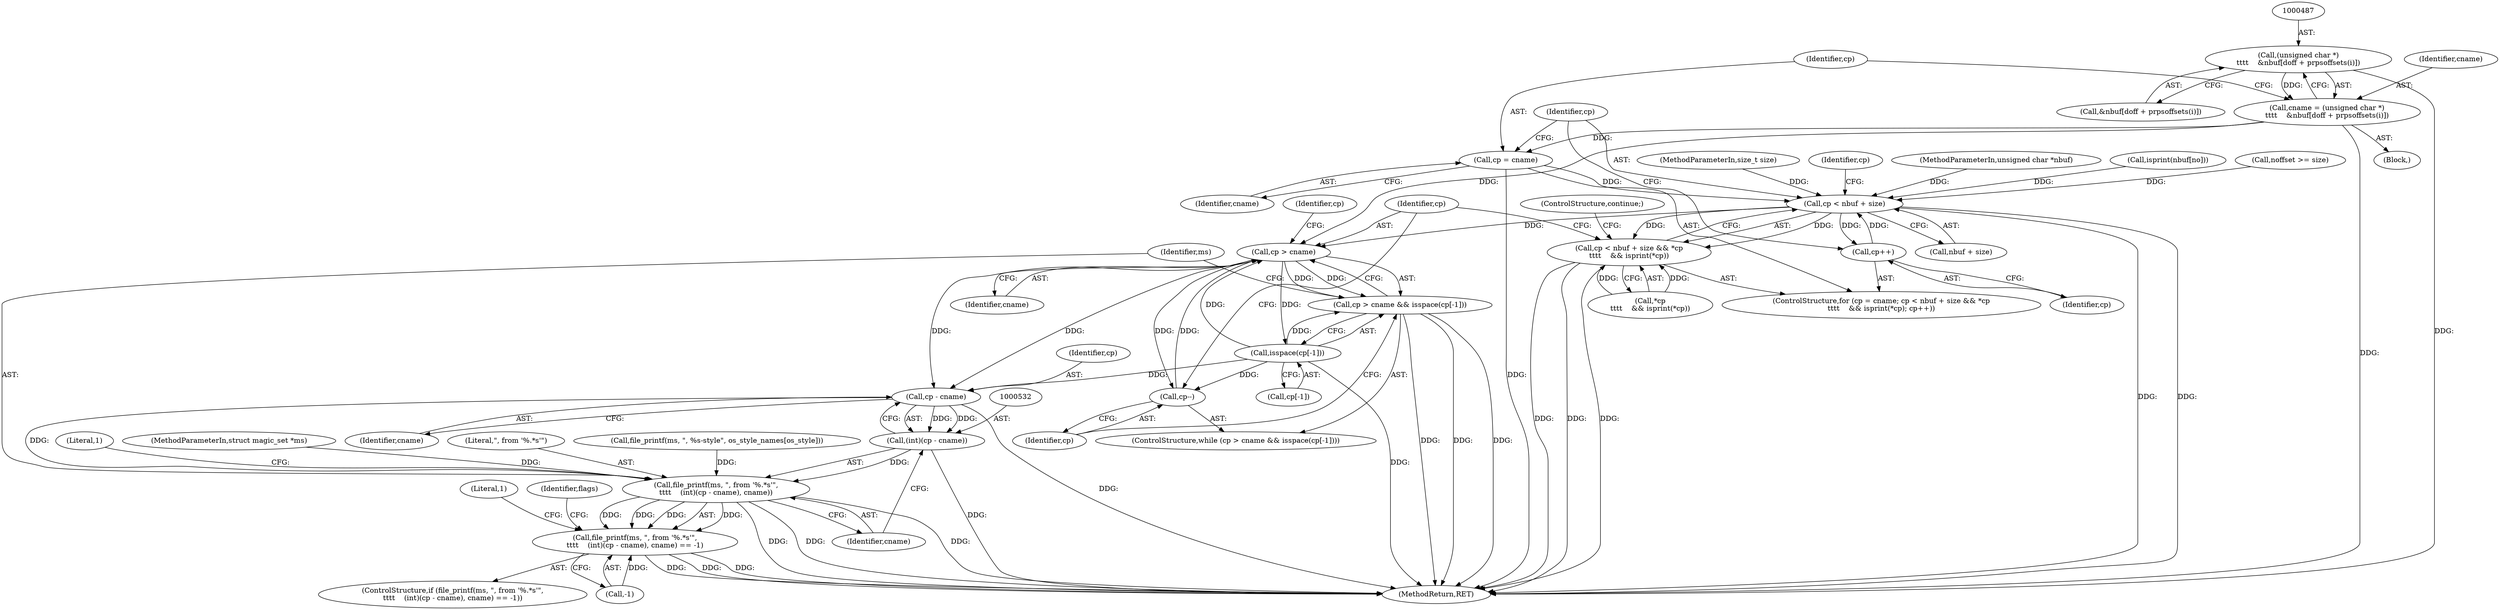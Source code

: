 digraph "0_file_2858eaf99f6cc5aae129bcbf1e24ad160240185f@array" {
"1000486" [label="(Call,(unsigned char *)\n\t\t\t\t    &nbuf[doff + prpsoffsets(i)])"];
"1000484" [label="(Call,cname = (unsigned char *)\n\t\t\t\t    &nbuf[doff + prpsoffsets(i)])"];
"1000496" [label="(Call,cp = cname)"];
"1000500" [label="(Call,cp < nbuf + size)"];
"1000499" [label="(Call,cp < nbuf + size && *cp\n\t\t\t\t    && isprint(*cp))"];
"1000511" [label="(Call,cp++)"];
"1000516" [label="(Call,cp > cname)"];
"1000515" [label="(Call,cp > cname && isspace(cp[-1]))"];
"1000519" [label="(Call,isspace(cp[-1]))"];
"1000524" [label="(Call,cp--)"];
"1000533" [label="(Call,cp - cname)"];
"1000531" [label="(Call,(int)(cp - cname))"];
"1000528" [label="(Call,file_printf(ms, \", from '%.*s'\",\n\t\t\t\t    (int)(cp - cname), cname))"];
"1000527" [label="(Call,file_printf(ms, \", from '%.*s'\",\n\t\t\t\t    (int)(cp - cname), cname) == -1)"];
"1000514" [label="(ControlStructure,while (cp > cname && isspace(cp[-1])))"];
"1000498" [label="(Identifier,cname)"];
"1000499" [label="(Call,cp < nbuf + size && *cp\n\t\t\t\t    && isprint(*cp))"];
"1000533" [label="(Call,cp - cname)"];
"1000520" [label="(Call,cp[-1])"];
"1000540" [label="(Literal,1)"];
"1000484" [label="(Call,cname = (unsigned char *)\n\t\t\t\t    &nbuf[doff + prpsoffsets(i)])"];
"1000486" [label="(Call,(unsigned char *)\n\t\t\t\t    &nbuf[doff + prpsoffsets(i)])"];
"1000119" [label="(MethodParameterIn,size_t size)"];
"1000515" [label="(Call,cp > cname && isspace(cp[-1]))"];
"1000500" [label="(Call,cp < nbuf + size)"];
"1000531" [label="(Call,(int)(cp - cname))"];
"1000507" [label="(Identifier,cp)"];
"1000519" [label="(Call,isspace(cp[-1]))"];
"1000485" [label="(Identifier,cname)"];
"1000526" [label="(ControlStructure,if (file_printf(ms, \", from '%.*s'\",\n\t\t\t\t    (int)(cp - cname), cname) == -1))"];
"1000512" [label="(Identifier,cp)"];
"1000535" [label="(Identifier,cname)"];
"1000524" [label="(Call,cp--)"];
"1000502" [label="(Call,nbuf + size)"];
"1000501" [label="(Identifier,cp)"];
"1000525" [label="(Identifier,cp)"];
"1000534" [label="(Identifier,cp)"];
"1000111" [label="(MethodParameterIn,unsigned char *nbuf)"];
"1000488" [label="(Call,&nbuf[doff + prpsoffsets(i)])"];
"1000538" [label="(Literal,1)"];
"1000551" [label="(MethodReturn,RET)"];
"1000110" [label="(MethodParameterIn,struct magic_set *ms)"];
"1000495" [label="(ControlStructure,for (cp = cname; cp < nbuf + size && *cp\n\t\t\t\t    && isprint(*cp); cp++))"];
"1000516" [label="(Call,cp > cname)"];
"1000527" [label="(Call,file_printf(ms, \", from '%.*s'\",\n\t\t\t\t    (int)(cp - cname), cname) == -1)"];
"1000521" [label="(Identifier,cp)"];
"1000517" [label="(Identifier,cp)"];
"1000528" [label="(Call,file_printf(ms, \", from '%.*s'\",\n\t\t\t\t    (int)(cp - cname), cname))"];
"1000530" [label="(Literal,\", from '%.*s'\")"];
"1000511" [label="(Call,cp++)"];
"1000496" [label="(Call,cp = cname)"];
"1000513" [label="(ControlStructure,continue;)"];
"1000475" [label="(Call,isprint(nbuf[no]))"];
"1000364" [label="(Block,)"];
"1000543" [label="(Identifier,flags)"];
"1000529" [label="(Identifier,ms)"];
"1000505" [label="(Call,*cp\n\t\t\t\t    && isprint(*cp))"];
"1000497" [label="(Identifier,cp)"];
"1000216" [label="(Call,file_printf(ms, \", %s-style\", os_style_names[os_style]))"];
"1000396" [label="(Call,noffset >= size)"];
"1000537" [label="(Call,-1)"];
"1000518" [label="(Identifier,cname)"];
"1000536" [label="(Identifier,cname)"];
"1000486" -> "1000484"  [label="AST: "];
"1000486" -> "1000488"  [label="CFG: "];
"1000487" -> "1000486"  [label="AST: "];
"1000488" -> "1000486"  [label="AST: "];
"1000484" -> "1000486"  [label="CFG: "];
"1000486" -> "1000551"  [label="DDG: "];
"1000486" -> "1000484"  [label="DDG: "];
"1000484" -> "1000364"  [label="AST: "];
"1000485" -> "1000484"  [label="AST: "];
"1000497" -> "1000484"  [label="CFG: "];
"1000484" -> "1000551"  [label="DDG: "];
"1000484" -> "1000496"  [label="DDG: "];
"1000484" -> "1000516"  [label="DDG: "];
"1000496" -> "1000495"  [label="AST: "];
"1000496" -> "1000498"  [label="CFG: "];
"1000497" -> "1000496"  [label="AST: "];
"1000498" -> "1000496"  [label="AST: "];
"1000501" -> "1000496"  [label="CFG: "];
"1000496" -> "1000551"  [label="DDG: "];
"1000496" -> "1000500"  [label="DDG: "];
"1000500" -> "1000499"  [label="AST: "];
"1000500" -> "1000502"  [label="CFG: "];
"1000501" -> "1000500"  [label="AST: "];
"1000502" -> "1000500"  [label="AST: "];
"1000507" -> "1000500"  [label="CFG: "];
"1000499" -> "1000500"  [label="CFG: "];
"1000500" -> "1000551"  [label="DDG: "];
"1000500" -> "1000551"  [label="DDG: "];
"1000500" -> "1000499"  [label="DDG: "];
"1000500" -> "1000499"  [label="DDG: "];
"1000511" -> "1000500"  [label="DDG: "];
"1000475" -> "1000500"  [label="DDG: "];
"1000111" -> "1000500"  [label="DDG: "];
"1000396" -> "1000500"  [label="DDG: "];
"1000119" -> "1000500"  [label="DDG: "];
"1000500" -> "1000511"  [label="DDG: "];
"1000500" -> "1000516"  [label="DDG: "];
"1000499" -> "1000495"  [label="AST: "];
"1000499" -> "1000505"  [label="CFG: "];
"1000505" -> "1000499"  [label="AST: "];
"1000513" -> "1000499"  [label="CFG: "];
"1000517" -> "1000499"  [label="CFG: "];
"1000499" -> "1000551"  [label="DDG: "];
"1000499" -> "1000551"  [label="DDG: "];
"1000499" -> "1000551"  [label="DDG: "];
"1000505" -> "1000499"  [label="DDG: "];
"1000505" -> "1000499"  [label="DDG: "];
"1000511" -> "1000495"  [label="AST: "];
"1000511" -> "1000512"  [label="CFG: "];
"1000512" -> "1000511"  [label="AST: "];
"1000501" -> "1000511"  [label="CFG: "];
"1000516" -> "1000515"  [label="AST: "];
"1000516" -> "1000518"  [label="CFG: "];
"1000517" -> "1000516"  [label="AST: "];
"1000518" -> "1000516"  [label="AST: "];
"1000521" -> "1000516"  [label="CFG: "];
"1000515" -> "1000516"  [label="CFG: "];
"1000516" -> "1000515"  [label="DDG: "];
"1000516" -> "1000515"  [label="DDG: "];
"1000524" -> "1000516"  [label="DDG: "];
"1000519" -> "1000516"  [label="DDG: "];
"1000516" -> "1000519"  [label="DDG: "];
"1000516" -> "1000524"  [label="DDG: "];
"1000516" -> "1000533"  [label="DDG: "];
"1000516" -> "1000533"  [label="DDG: "];
"1000515" -> "1000514"  [label="AST: "];
"1000515" -> "1000519"  [label="CFG: "];
"1000519" -> "1000515"  [label="AST: "];
"1000525" -> "1000515"  [label="CFG: "];
"1000529" -> "1000515"  [label="CFG: "];
"1000515" -> "1000551"  [label="DDG: "];
"1000515" -> "1000551"  [label="DDG: "];
"1000515" -> "1000551"  [label="DDG: "];
"1000519" -> "1000515"  [label="DDG: "];
"1000519" -> "1000520"  [label="CFG: "];
"1000520" -> "1000519"  [label="AST: "];
"1000519" -> "1000551"  [label="DDG: "];
"1000519" -> "1000524"  [label="DDG: "];
"1000519" -> "1000533"  [label="DDG: "];
"1000524" -> "1000514"  [label="AST: "];
"1000524" -> "1000525"  [label="CFG: "];
"1000525" -> "1000524"  [label="AST: "];
"1000517" -> "1000524"  [label="CFG: "];
"1000533" -> "1000531"  [label="AST: "];
"1000533" -> "1000535"  [label="CFG: "];
"1000534" -> "1000533"  [label="AST: "];
"1000535" -> "1000533"  [label="AST: "];
"1000531" -> "1000533"  [label="CFG: "];
"1000533" -> "1000551"  [label="DDG: "];
"1000533" -> "1000531"  [label="DDG: "];
"1000533" -> "1000531"  [label="DDG: "];
"1000533" -> "1000528"  [label="DDG: "];
"1000531" -> "1000528"  [label="AST: "];
"1000532" -> "1000531"  [label="AST: "];
"1000536" -> "1000531"  [label="CFG: "];
"1000531" -> "1000551"  [label="DDG: "];
"1000531" -> "1000528"  [label="DDG: "];
"1000528" -> "1000527"  [label="AST: "];
"1000528" -> "1000536"  [label="CFG: "];
"1000529" -> "1000528"  [label="AST: "];
"1000530" -> "1000528"  [label="AST: "];
"1000536" -> "1000528"  [label="AST: "];
"1000538" -> "1000528"  [label="CFG: "];
"1000528" -> "1000551"  [label="DDG: "];
"1000528" -> "1000551"  [label="DDG: "];
"1000528" -> "1000551"  [label="DDG: "];
"1000528" -> "1000527"  [label="DDG: "];
"1000528" -> "1000527"  [label="DDG: "];
"1000528" -> "1000527"  [label="DDG: "];
"1000528" -> "1000527"  [label="DDG: "];
"1000216" -> "1000528"  [label="DDG: "];
"1000110" -> "1000528"  [label="DDG: "];
"1000527" -> "1000526"  [label="AST: "];
"1000527" -> "1000537"  [label="CFG: "];
"1000537" -> "1000527"  [label="AST: "];
"1000540" -> "1000527"  [label="CFG: "];
"1000543" -> "1000527"  [label="CFG: "];
"1000527" -> "1000551"  [label="DDG: "];
"1000527" -> "1000551"  [label="DDG: "];
"1000527" -> "1000551"  [label="DDG: "];
"1000537" -> "1000527"  [label="DDG: "];
}

